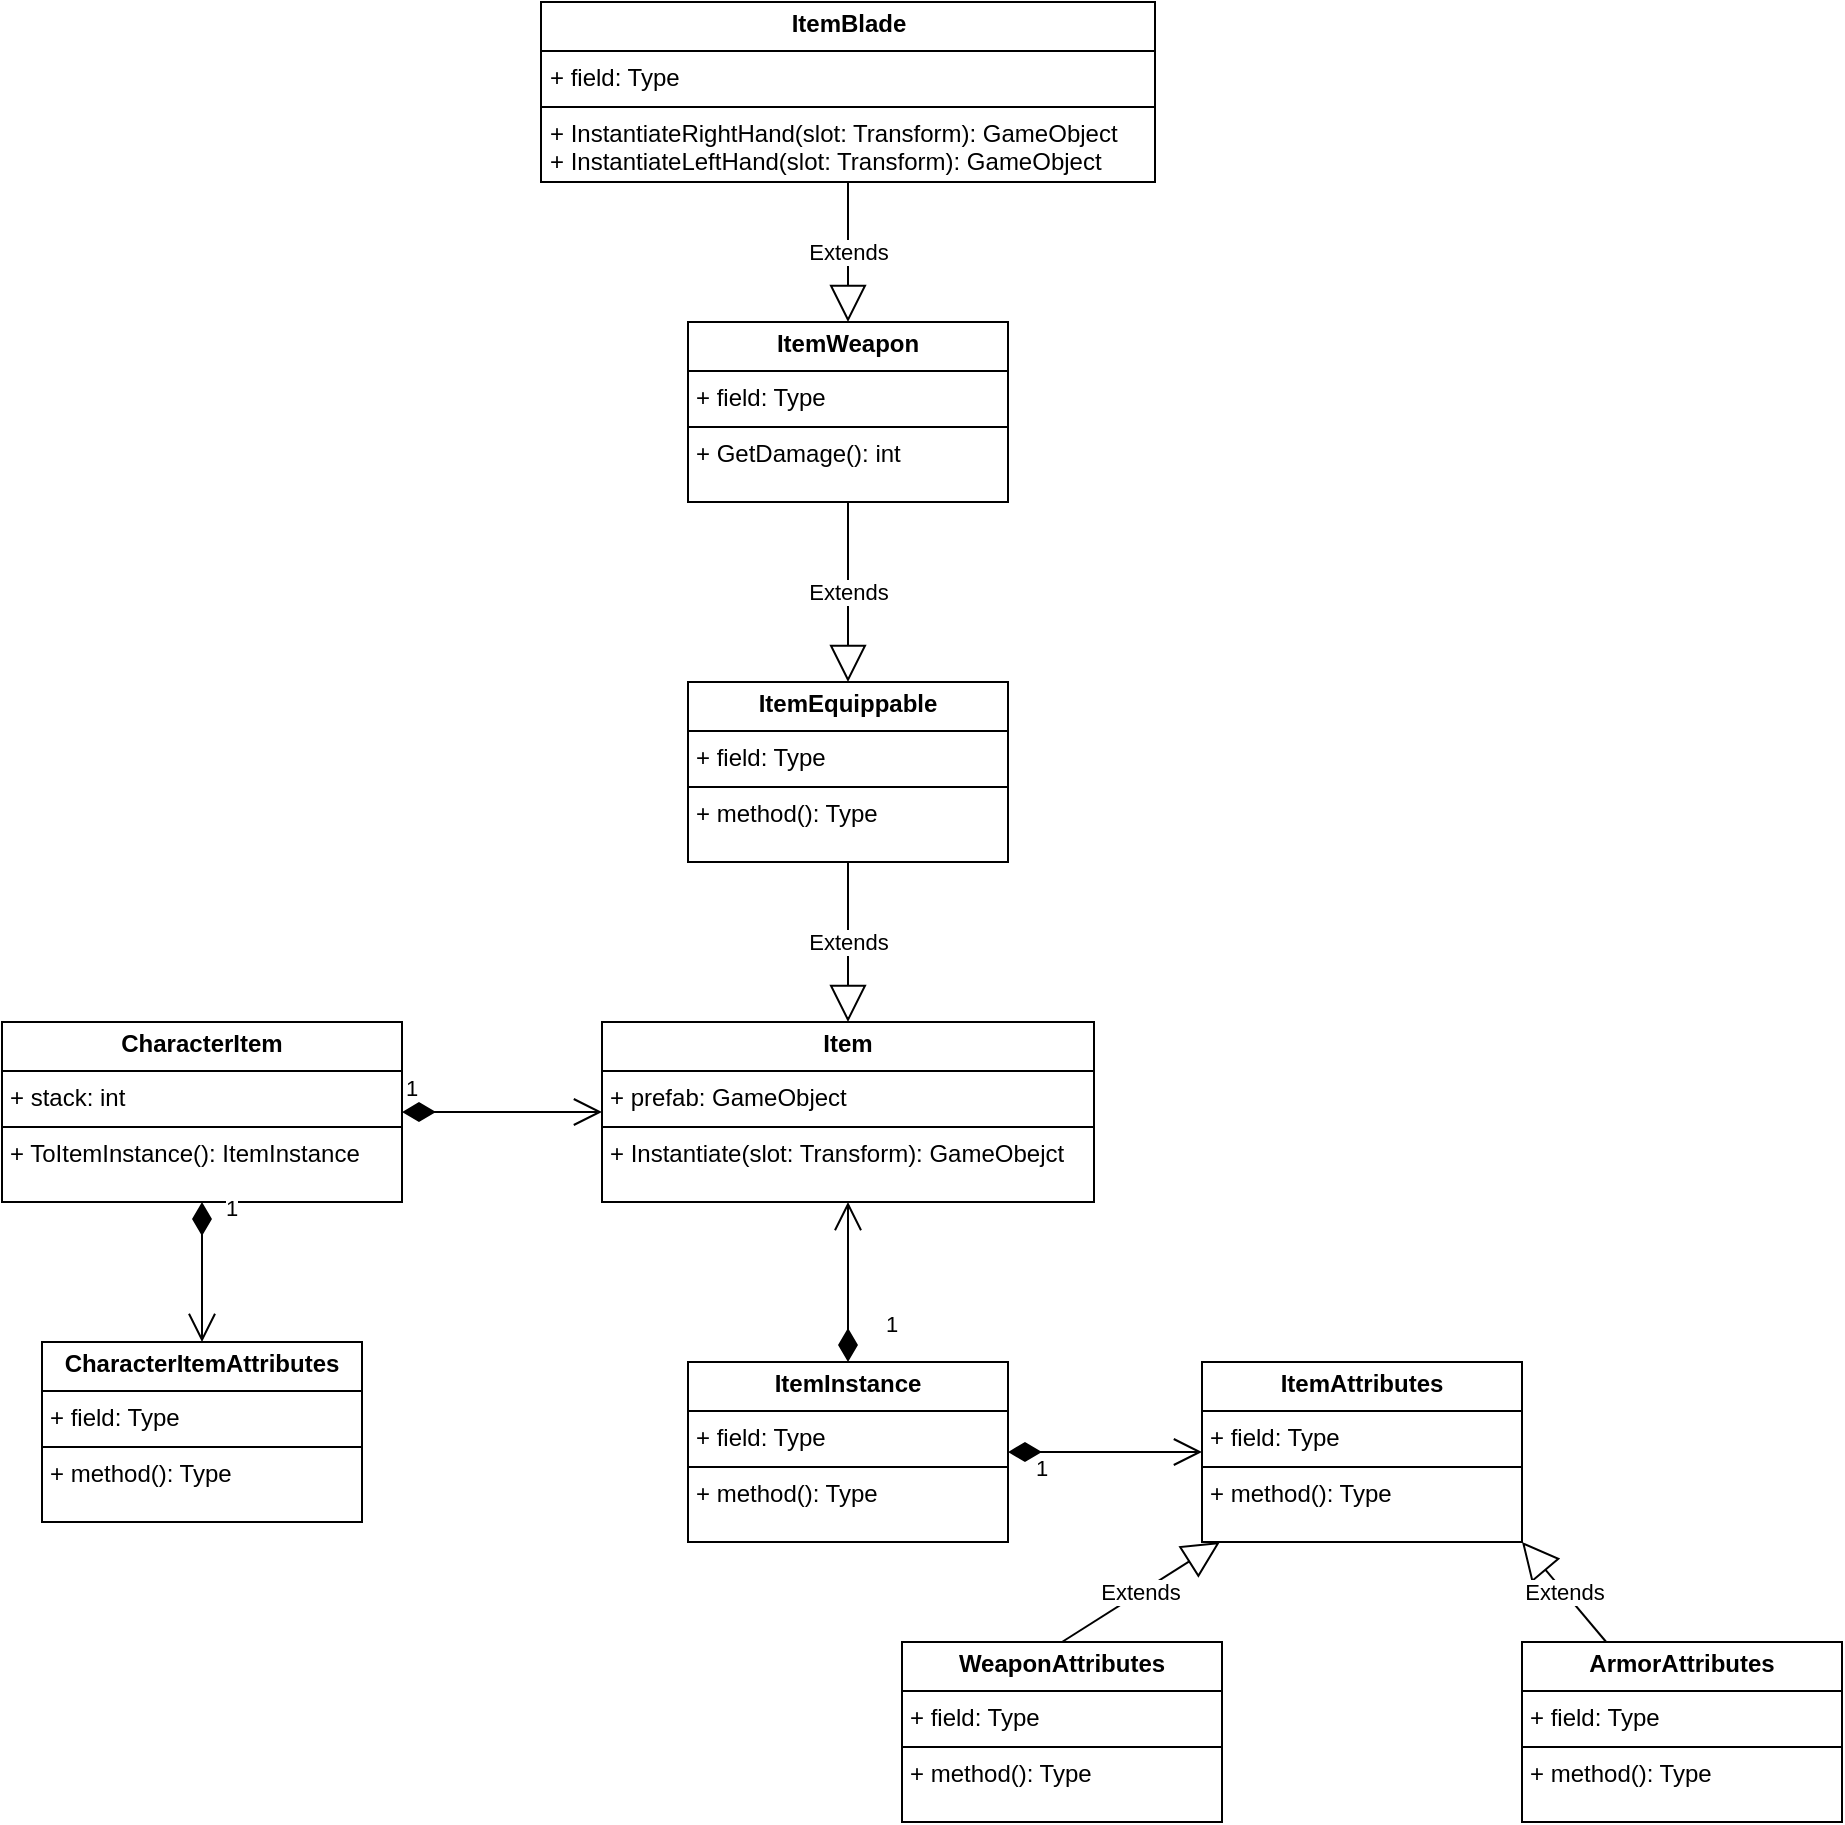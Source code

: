 <mxfile version="24.6.4" type="github">
  <diagram name="第 1 页" id="5KK2oKJwJybRAGpgq_K9">
    <mxGraphModel dx="1050" dy="619" grid="1" gridSize="10" guides="1" tooltips="1" connect="1" arrows="1" fold="1" page="1" pageScale="1" pageWidth="1920" pageHeight="1080" math="0" shadow="0">
      <root>
        <mxCell id="0" />
        <mxCell id="1" parent="0" />
        <mxCell id="GsPyic6-YAyymmCnxKHt-7" value="&lt;p style=&quot;margin:0px;margin-top:4px;text-align:center;&quot;&gt;&lt;b&gt;Item&lt;/b&gt;&lt;/p&gt;&lt;hr size=&quot;1&quot; style=&quot;border-style:solid;&quot;&gt;&lt;p style=&quot;margin:0px;margin-left:4px;&quot;&gt;+ prefab: GameObject&lt;/p&gt;&lt;hr size=&quot;1&quot; style=&quot;border-style:solid;&quot;&gt;&lt;p style=&quot;margin:0px;margin-left:4px;&quot;&gt;+ Instantiate(slot: Transform): GameObejct&lt;/p&gt;" style="verticalAlign=top;align=left;overflow=fill;html=1;whiteSpace=wrap;" vertex="1" parent="1">
          <mxGeometry x="530" y="690" width="246" height="90" as="geometry" />
        </mxCell>
        <mxCell id="GsPyic6-YAyymmCnxKHt-8" value="&lt;p style=&quot;margin:0px;margin-top:4px;text-align:center;&quot;&gt;&lt;b&gt;CharacterItem&lt;/b&gt;&lt;/p&gt;&lt;hr size=&quot;1&quot; style=&quot;border-style:solid;&quot;&gt;&lt;p style=&quot;margin:0px;margin-left:4px;&quot;&gt;+ stack: int&lt;/p&gt;&lt;hr size=&quot;1&quot; style=&quot;border-style:solid;&quot;&gt;&lt;p style=&quot;margin:0px;margin-left:4px;&quot;&gt;+ ToItemInstance(): ItemInstance&lt;/p&gt;" style="verticalAlign=top;align=left;overflow=fill;html=1;whiteSpace=wrap;" vertex="1" parent="1">
          <mxGeometry x="230" y="690" width="200" height="90" as="geometry" />
        </mxCell>
        <mxCell id="GsPyic6-YAyymmCnxKHt-9" value="1" style="endArrow=open;html=1;endSize=12;startArrow=diamondThin;startSize=14;startFill=1;edgeStyle=orthogonalEdgeStyle;align=left;verticalAlign=bottom;rounded=0;exitX=1;exitY=0.5;exitDx=0;exitDy=0;" edge="1" parent="1" source="GsPyic6-YAyymmCnxKHt-8" target="GsPyic6-YAyymmCnxKHt-7">
          <mxGeometry x="-1" y="3" relative="1" as="geometry">
            <mxPoint x="430" y="750" as="sourcePoint" />
            <mxPoint x="600" y="810" as="targetPoint" />
          </mxGeometry>
        </mxCell>
        <mxCell id="GsPyic6-YAyymmCnxKHt-10" value="&lt;p style=&quot;margin:0px;margin-top:4px;text-align:center;&quot;&gt;&lt;b&gt;CharacterItemAttributes&lt;/b&gt;&lt;/p&gt;&lt;hr size=&quot;1&quot; style=&quot;border-style:solid;&quot;&gt;&lt;p style=&quot;margin:0px;margin-left:4px;&quot;&gt;+ field: Type&lt;/p&gt;&lt;hr size=&quot;1&quot; style=&quot;border-style:solid;&quot;&gt;&lt;p style=&quot;margin:0px;margin-left:4px;&quot;&gt;+ method(): Type&lt;/p&gt;" style="verticalAlign=top;align=left;overflow=fill;html=1;whiteSpace=wrap;" vertex="1" parent="1">
          <mxGeometry x="250" y="850" width="160" height="90" as="geometry" />
        </mxCell>
        <mxCell id="GsPyic6-YAyymmCnxKHt-11" value="1" style="endArrow=open;html=1;endSize=12;startArrow=diamondThin;startSize=14;startFill=1;edgeStyle=orthogonalEdgeStyle;align=left;verticalAlign=bottom;rounded=0;exitX=0.5;exitY=1;exitDx=0;exitDy=0;entryX=0.5;entryY=0;entryDx=0;entryDy=0;" edge="1" parent="1" source="GsPyic6-YAyymmCnxKHt-8" target="GsPyic6-YAyymmCnxKHt-10">
          <mxGeometry x="-0.667" y="10" relative="1" as="geometry">
            <mxPoint x="420" y="810" as="sourcePoint" />
            <mxPoint x="580" y="810" as="targetPoint" />
            <mxPoint as="offset" />
          </mxGeometry>
        </mxCell>
        <mxCell id="GsPyic6-YAyymmCnxKHt-13" value="&lt;p style=&quot;margin:0px;margin-top:4px;text-align:center;&quot;&gt;&lt;b&gt;ItemEquippable&lt;/b&gt;&lt;/p&gt;&lt;hr size=&quot;1&quot; style=&quot;border-style:solid;&quot;&gt;&lt;p style=&quot;margin:0px;margin-left:4px;&quot;&gt;+ field: Type&lt;/p&gt;&lt;hr size=&quot;1&quot; style=&quot;border-style:solid;&quot;&gt;&lt;p style=&quot;margin:0px;margin-left:4px;&quot;&gt;+ method(): Type&lt;/p&gt;" style="verticalAlign=top;align=left;overflow=fill;html=1;whiteSpace=wrap;" vertex="1" parent="1">
          <mxGeometry x="573" y="520" width="160" height="90" as="geometry" />
        </mxCell>
        <mxCell id="GsPyic6-YAyymmCnxKHt-14" value="Extends" style="endArrow=block;endSize=16;endFill=0;html=1;rounded=0;exitX=0.5;exitY=1;exitDx=0;exitDy=0;" edge="1" parent="1" source="GsPyic6-YAyymmCnxKHt-13" target="GsPyic6-YAyymmCnxKHt-7">
          <mxGeometry width="160" relative="1" as="geometry">
            <mxPoint x="480" y="680" as="sourcePoint" />
            <mxPoint x="640" y="680" as="targetPoint" />
          </mxGeometry>
        </mxCell>
        <mxCell id="GsPyic6-YAyymmCnxKHt-15" value="&lt;p style=&quot;margin:0px;margin-top:4px;text-align:center;&quot;&gt;&lt;b&gt;ItemInstance&lt;/b&gt;&lt;/p&gt;&lt;hr size=&quot;1&quot; style=&quot;border-style:solid;&quot;&gt;&lt;p style=&quot;margin:0px;margin-left:4px;&quot;&gt;+ field: Type&lt;/p&gt;&lt;hr size=&quot;1&quot; style=&quot;border-style:solid;&quot;&gt;&lt;p style=&quot;margin:0px;margin-left:4px;&quot;&gt;+ method(): Type&lt;/p&gt;" style="verticalAlign=top;align=left;overflow=fill;html=1;whiteSpace=wrap;" vertex="1" parent="1">
          <mxGeometry x="573" y="860" width="160" height="90" as="geometry" />
        </mxCell>
        <mxCell id="GsPyic6-YAyymmCnxKHt-16" value="1" style="endArrow=open;html=1;endSize=12;startArrow=diamondThin;startSize=14;startFill=1;edgeStyle=orthogonalEdgeStyle;align=left;verticalAlign=bottom;rounded=0;exitX=0.5;exitY=0;exitDx=0;exitDy=0;" edge="1" parent="1" source="GsPyic6-YAyymmCnxKHt-15" target="GsPyic6-YAyymmCnxKHt-7">
          <mxGeometry x="-0.75" y="-17" relative="1" as="geometry">
            <mxPoint x="480" y="850" as="sourcePoint" />
            <mxPoint x="640" y="850" as="targetPoint" />
            <mxPoint as="offset" />
          </mxGeometry>
        </mxCell>
        <mxCell id="GsPyic6-YAyymmCnxKHt-17" value="&lt;p style=&quot;margin:0px;margin-top:4px;text-align:center;&quot;&gt;&lt;b&gt;ItemAttributes&lt;/b&gt;&lt;/p&gt;&lt;hr size=&quot;1&quot; style=&quot;border-style:solid;&quot;&gt;&lt;p style=&quot;margin:0px;margin-left:4px;&quot;&gt;+ field: Type&lt;/p&gt;&lt;hr size=&quot;1&quot; style=&quot;border-style:solid;&quot;&gt;&lt;p style=&quot;margin:0px;margin-left:4px;&quot;&gt;+ method(): Type&lt;/p&gt;" style="verticalAlign=top;align=left;overflow=fill;html=1;whiteSpace=wrap;" vertex="1" parent="1">
          <mxGeometry x="830" y="860" width="160" height="90" as="geometry" />
        </mxCell>
        <mxCell id="GsPyic6-YAyymmCnxKHt-18" value="1" style="endArrow=open;html=1;endSize=12;startArrow=diamondThin;startSize=14;startFill=1;edgeStyle=orthogonalEdgeStyle;align=left;verticalAlign=bottom;rounded=0;exitX=1;exitY=0.5;exitDx=0;exitDy=0;" edge="1" parent="1" source="GsPyic6-YAyymmCnxKHt-15" target="GsPyic6-YAyymmCnxKHt-17">
          <mxGeometry x="-0.75" y="-17" relative="1" as="geometry">
            <mxPoint x="663" y="870" as="sourcePoint" />
            <mxPoint x="663" y="790" as="targetPoint" />
            <mxPoint as="offset" />
          </mxGeometry>
        </mxCell>
        <mxCell id="GsPyic6-YAyymmCnxKHt-19" value="&lt;p style=&quot;margin:0px;margin-top:4px;text-align:center;&quot;&gt;&lt;b&gt;WeaponAttributes&lt;/b&gt;&lt;/p&gt;&lt;hr size=&quot;1&quot; style=&quot;border-style:solid;&quot;&gt;&lt;p style=&quot;margin:0px;margin-left:4px;&quot;&gt;+ field: Type&lt;/p&gt;&lt;hr size=&quot;1&quot; style=&quot;border-style:solid;&quot;&gt;&lt;p style=&quot;margin:0px;margin-left:4px;&quot;&gt;+ method(): Type&lt;/p&gt;" style="verticalAlign=top;align=left;overflow=fill;html=1;whiteSpace=wrap;" vertex="1" parent="1">
          <mxGeometry x="680" y="1000" width="160" height="90" as="geometry" />
        </mxCell>
        <mxCell id="GsPyic6-YAyymmCnxKHt-20" value="&lt;p style=&quot;margin:0px;margin-top:4px;text-align:center;&quot;&gt;&lt;b&gt;ArmorAttributes&lt;/b&gt;&lt;/p&gt;&lt;hr size=&quot;1&quot; style=&quot;border-style:solid;&quot;&gt;&lt;p style=&quot;margin:0px;margin-left:4px;&quot;&gt;+ field: Type&lt;/p&gt;&lt;hr size=&quot;1&quot; style=&quot;border-style:solid;&quot;&gt;&lt;p style=&quot;margin:0px;margin-left:4px;&quot;&gt;+ method(): Type&lt;/p&gt;" style="verticalAlign=top;align=left;overflow=fill;html=1;whiteSpace=wrap;" vertex="1" parent="1">
          <mxGeometry x="990" y="1000" width="160" height="90" as="geometry" />
        </mxCell>
        <mxCell id="GsPyic6-YAyymmCnxKHt-21" value="Extends" style="endArrow=block;endSize=16;endFill=0;html=1;rounded=0;exitX=0.5;exitY=0;exitDx=0;exitDy=0;" edge="1" parent="1" source="GsPyic6-YAyymmCnxKHt-19" target="GsPyic6-YAyymmCnxKHt-17">
          <mxGeometry width="160" relative="1" as="geometry">
            <mxPoint x="663" y="620" as="sourcePoint" />
            <mxPoint x="663" y="700" as="targetPoint" />
          </mxGeometry>
        </mxCell>
        <mxCell id="GsPyic6-YAyymmCnxKHt-22" value="Extends" style="endArrow=block;endSize=16;endFill=0;html=1;rounded=0;entryX=1;entryY=1;entryDx=0;entryDy=0;" edge="1" parent="1" source="GsPyic6-YAyymmCnxKHt-20" target="GsPyic6-YAyymmCnxKHt-17">
          <mxGeometry width="160" relative="1" as="geometry">
            <mxPoint x="770" y="1010" as="sourcePoint" />
            <mxPoint x="849" y="960" as="targetPoint" />
          </mxGeometry>
        </mxCell>
        <mxCell id="GsPyic6-YAyymmCnxKHt-23" value="&lt;p style=&quot;margin:0px;margin-top:4px;text-align:center;&quot;&gt;&lt;b&gt;ItemWeapon&lt;/b&gt;&lt;/p&gt;&lt;hr size=&quot;1&quot; style=&quot;border-style:solid;&quot;&gt;&lt;p style=&quot;margin:0px;margin-left:4px;&quot;&gt;+ field: Type&lt;/p&gt;&lt;hr size=&quot;1&quot; style=&quot;border-style:solid;&quot;&gt;&lt;p style=&quot;margin:0px;margin-left:4px;&quot;&gt;+ GetDamage(): int&lt;/p&gt;" style="verticalAlign=top;align=left;overflow=fill;html=1;whiteSpace=wrap;" vertex="1" parent="1">
          <mxGeometry x="573" y="340" width="160" height="90" as="geometry" />
        </mxCell>
        <mxCell id="GsPyic6-YAyymmCnxKHt-24" value="Extends" style="endArrow=block;endSize=16;endFill=0;html=1;rounded=0;entryX=0.5;entryY=0;entryDx=0;entryDy=0;" edge="1" parent="1" source="GsPyic6-YAyymmCnxKHt-23" target="GsPyic6-YAyymmCnxKHt-13">
          <mxGeometry width="160" relative="1" as="geometry">
            <mxPoint x="663" y="620" as="sourcePoint" />
            <mxPoint x="663" y="700" as="targetPoint" />
          </mxGeometry>
        </mxCell>
        <mxCell id="GsPyic6-YAyymmCnxKHt-25" value="&lt;p style=&quot;margin:0px;margin-top:4px;text-align:center;&quot;&gt;&lt;b&gt;ItemBlade&lt;/b&gt;&lt;/p&gt;&lt;hr size=&quot;1&quot; style=&quot;border-style:solid;&quot;&gt;&lt;p style=&quot;margin:0px;margin-left:4px;&quot;&gt;+ field: Type&lt;/p&gt;&lt;hr size=&quot;1&quot; style=&quot;border-style:solid;&quot;&gt;&lt;p style=&quot;margin:0px;margin-left:4px;&quot;&gt;+ InstantiateRightHand(slot: Transform): GameObject&lt;/p&gt;&lt;p style=&quot;margin:0px;margin-left:4px;&quot;&gt;+ InstantiateLeftHand(slot: Transform): GameObject&lt;br&gt;&lt;/p&gt;" style="verticalAlign=top;align=left;overflow=fill;html=1;whiteSpace=wrap;" vertex="1" parent="1">
          <mxGeometry x="499.5" y="180" width="307" height="90" as="geometry" />
        </mxCell>
        <mxCell id="GsPyic6-YAyymmCnxKHt-26" value="Extends" style="endArrow=block;endSize=16;endFill=0;html=1;rounded=0;" edge="1" parent="1" source="GsPyic6-YAyymmCnxKHt-25" target="GsPyic6-YAyymmCnxKHt-23">
          <mxGeometry width="160" relative="1" as="geometry">
            <mxPoint x="663" y="440" as="sourcePoint" />
            <mxPoint x="663" y="530" as="targetPoint" />
          </mxGeometry>
        </mxCell>
      </root>
    </mxGraphModel>
  </diagram>
</mxfile>
